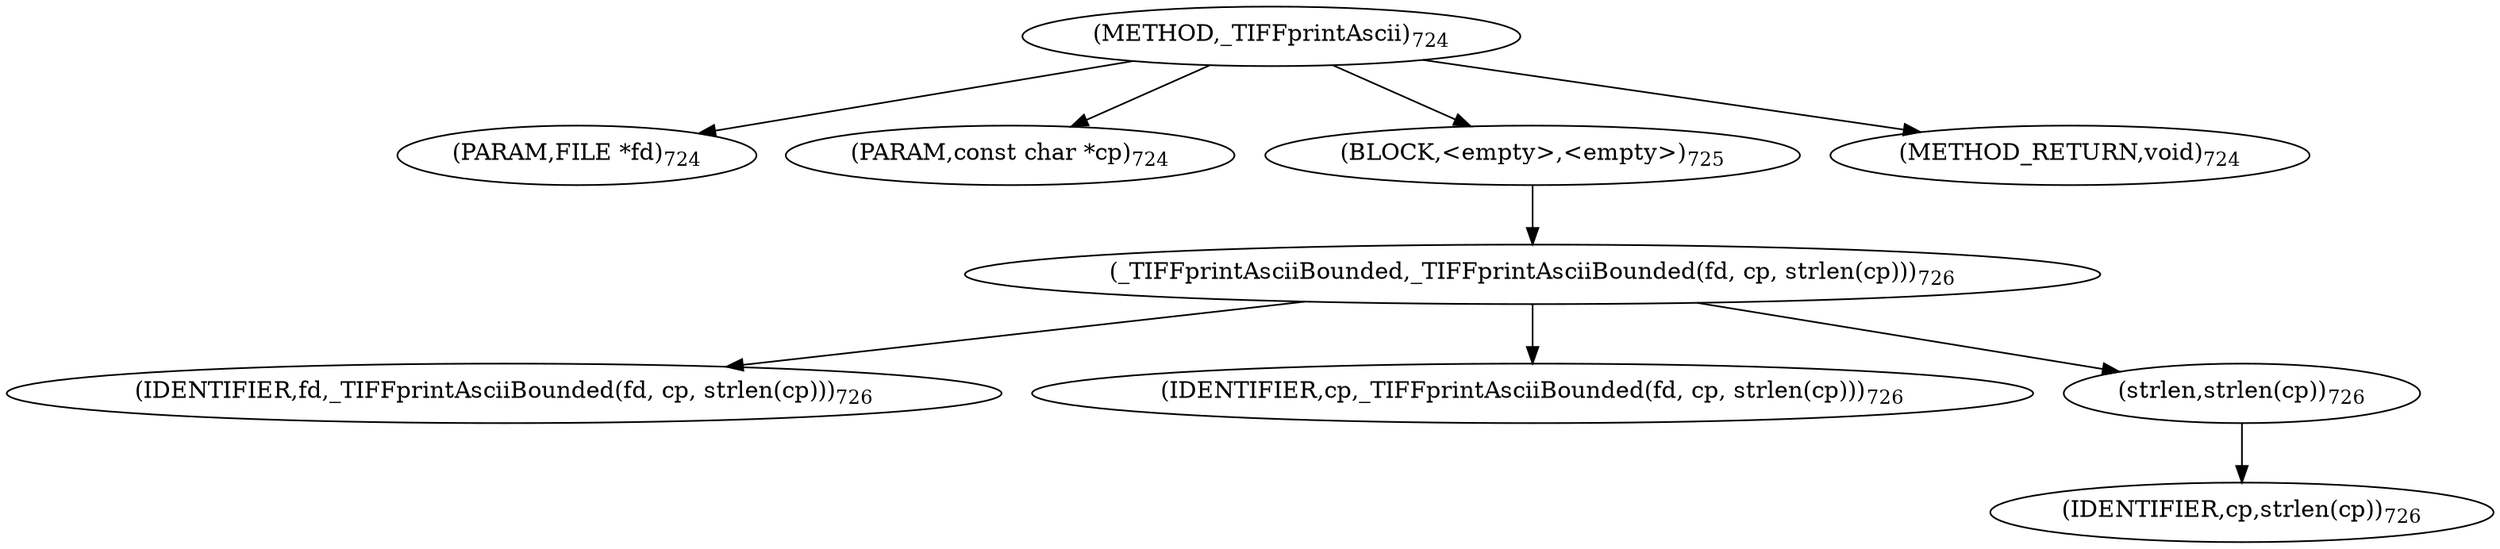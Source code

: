 digraph "_TIFFprintAscii" {  
"4513" [label = <(METHOD,_TIFFprintAscii)<SUB>724</SUB>> ]
"4514" [label = <(PARAM,FILE *fd)<SUB>724</SUB>> ]
"4515" [label = <(PARAM,const char *cp)<SUB>724</SUB>> ]
"4516" [label = <(BLOCK,&lt;empty&gt;,&lt;empty&gt;)<SUB>725</SUB>> ]
"4517" [label = <(_TIFFprintAsciiBounded,_TIFFprintAsciiBounded(fd, cp, strlen(cp)))<SUB>726</SUB>> ]
"4518" [label = <(IDENTIFIER,fd,_TIFFprintAsciiBounded(fd, cp, strlen(cp)))<SUB>726</SUB>> ]
"4519" [label = <(IDENTIFIER,cp,_TIFFprintAsciiBounded(fd, cp, strlen(cp)))<SUB>726</SUB>> ]
"4520" [label = <(strlen,strlen(cp))<SUB>726</SUB>> ]
"4521" [label = <(IDENTIFIER,cp,strlen(cp))<SUB>726</SUB>> ]
"4522" [label = <(METHOD_RETURN,void)<SUB>724</SUB>> ]
  "4513" -> "4514" 
  "4513" -> "4515" 
  "4513" -> "4516" 
  "4513" -> "4522" 
  "4516" -> "4517" 
  "4517" -> "4518" 
  "4517" -> "4519" 
  "4517" -> "4520" 
  "4520" -> "4521" 
}
